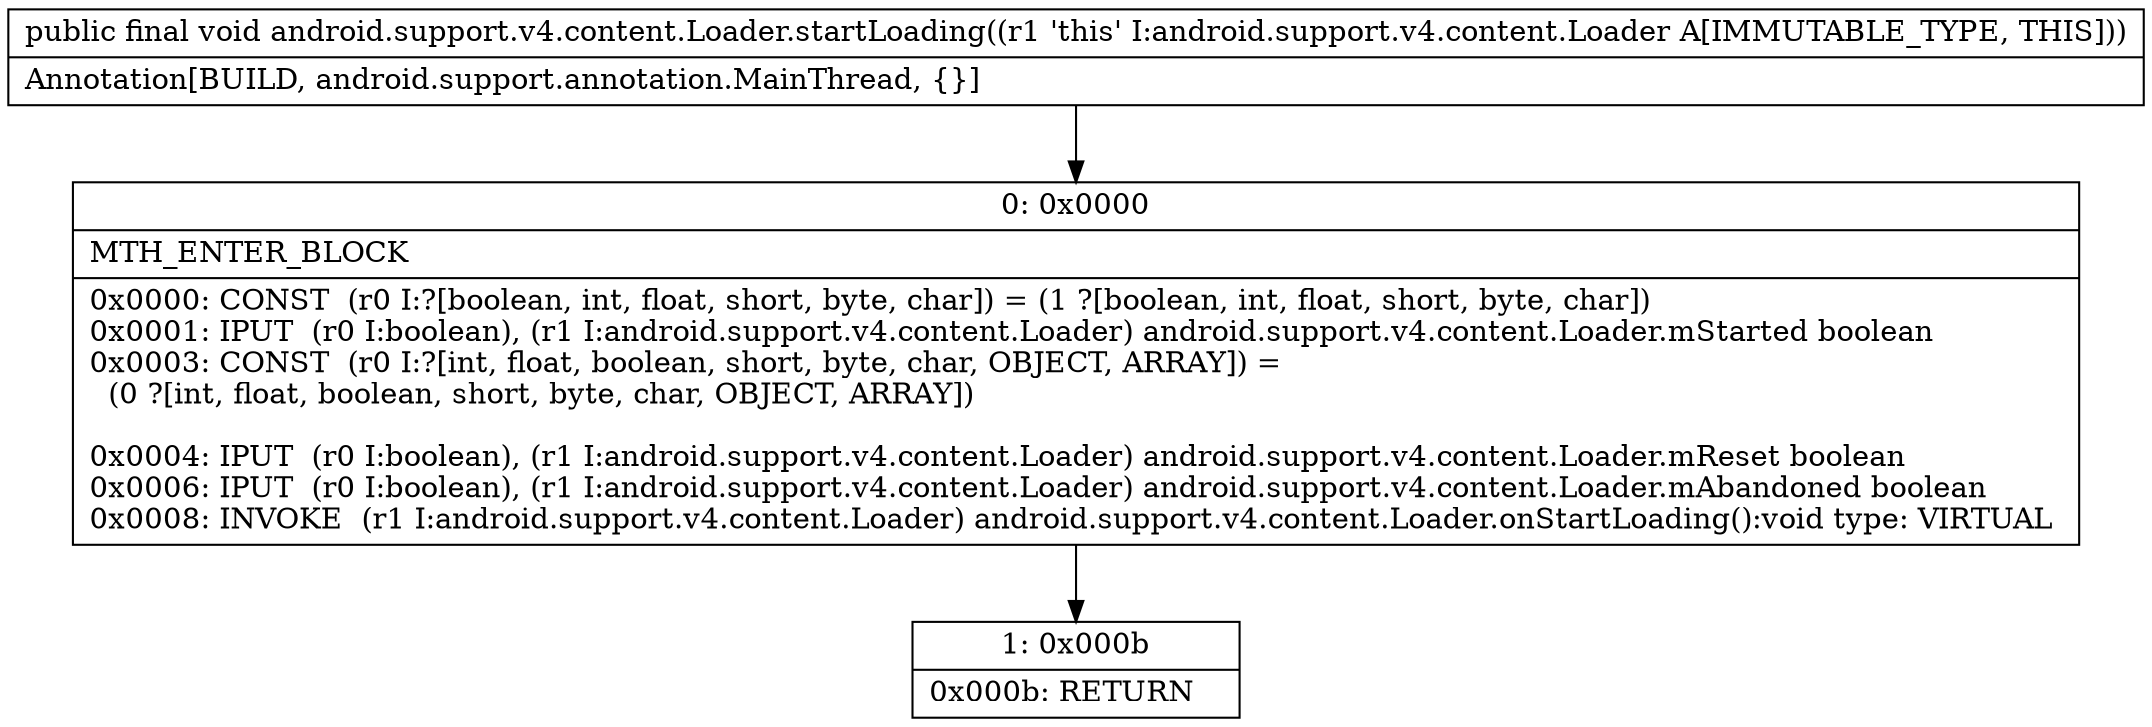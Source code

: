 digraph "CFG forandroid.support.v4.content.Loader.startLoading()V" {
Node_0 [shape=record,label="{0\:\ 0x0000|MTH_ENTER_BLOCK\l|0x0000: CONST  (r0 I:?[boolean, int, float, short, byte, char]) = (1 ?[boolean, int, float, short, byte, char]) \l0x0001: IPUT  (r0 I:boolean), (r1 I:android.support.v4.content.Loader) android.support.v4.content.Loader.mStarted boolean \l0x0003: CONST  (r0 I:?[int, float, boolean, short, byte, char, OBJECT, ARRAY]) = \l  (0 ?[int, float, boolean, short, byte, char, OBJECT, ARRAY])\l \l0x0004: IPUT  (r0 I:boolean), (r1 I:android.support.v4.content.Loader) android.support.v4.content.Loader.mReset boolean \l0x0006: IPUT  (r0 I:boolean), (r1 I:android.support.v4.content.Loader) android.support.v4.content.Loader.mAbandoned boolean \l0x0008: INVOKE  (r1 I:android.support.v4.content.Loader) android.support.v4.content.Loader.onStartLoading():void type: VIRTUAL \l}"];
Node_1 [shape=record,label="{1\:\ 0x000b|0x000b: RETURN   \l}"];
MethodNode[shape=record,label="{public final void android.support.v4.content.Loader.startLoading((r1 'this' I:android.support.v4.content.Loader A[IMMUTABLE_TYPE, THIS]))  | Annotation[BUILD, android.support.annotation.MainThread, \{\}]\l}"];
MethodNode -> Node_0;
Node_0 -> Node_1;
}

